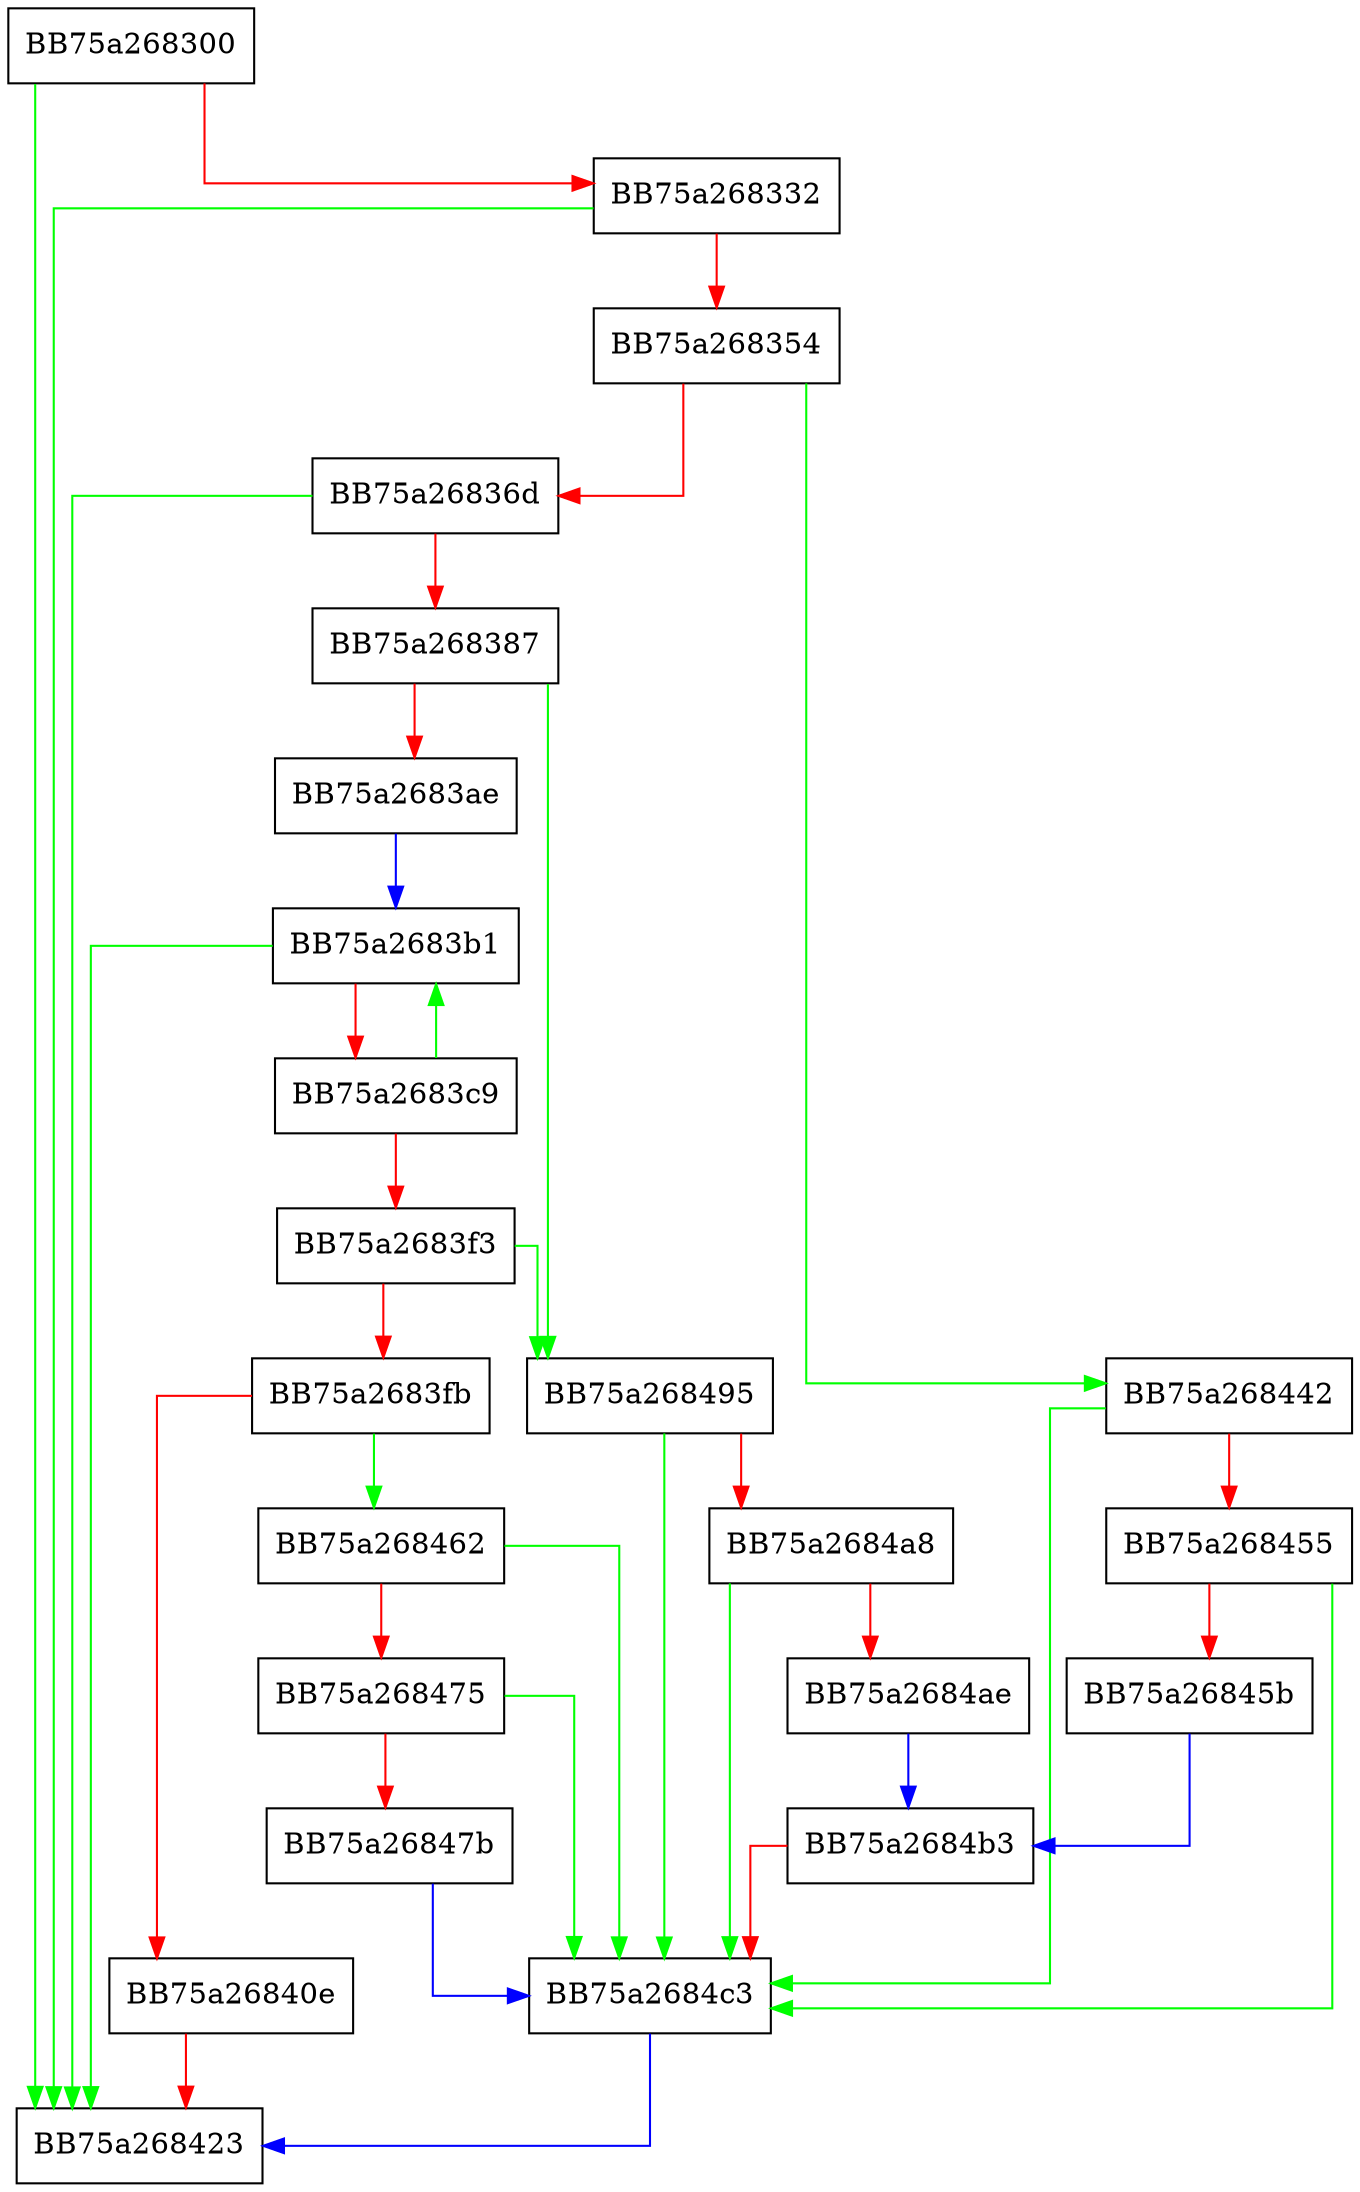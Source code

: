 digraph ReadBlockHeader {
  node [shape="box"];
  graph [splines=ortho];
  BB75a268300 -> BB75a268423 [color="green"];
  BB75a268300 -> BB75a268332 [color="red"];
  BB75a268332 -> BB75a268423 [color="green"];
  BB75a268332 -> BB75a268354 [color="red"];
  BB75a268354 -> BB75a268442 [color="green"];
  BB75a268354 -> BB75a26836d [color="red"];
  BB75a26836d -> BB75a268423 [color="green"];
  BB75a26836d -> BB75a268387 [color="red"];
  BB75a268387 -> BB75a268495 [color="green"];
  BB75a268387 -> BB75a2683ae [color="red"];
  BB75a2683ae -> BB75a2683b1 [color="blue"];
  BB75a2683b1 -> BB75a268423 [color="green"];
  BB75a2683b1 -> BB75a2683c9 [color="red"];
  BB75a2683c9 -> BB75a2683b1 [color="green"];
  BB75a2683c9 -> BB75a2683f3 [color="red"];
  BB75a2683f3 -> BB75a268495 [color="green"];
  BB75a2683f3 -> BB75a2683fb [color="red"];
  BB75a2683fb -> BB75a268462 [color="green"];
  BB75a2683fb -> BB75a26840e [color="red"];
  BB75a26840e -> BB75a268423 [color="red"];
  BB75a268442 -> BB75a2684c3 [color="green"];
  BB75a268442 -> BB75a268455 [color="red"];
  BB75a268455 -> BB75a2684c3 [color="green"];
  BB75a268455 -> BB75a26845b [color="red"];
  BB75a26845b -> BB75a2684b3 [color="blue"];
  BB75a268462 -> BB75a2684c3 [color="green"];
  BB75a268462 -> BB75a268475 [color="red"];
  BB75a268475 -> BB75a2684c3 [color="green"];
  BB75a268475 -> BB75a26847b [color="red"];
  BB75a26847b -> BB75a2684c3 [color="blue"];
  BB75a268495 -> BB75a2684c3 [color="green"];
  BB75a268495 -> BB75a2684a8 [color="red"];
  BB75a2684a8 -> BB75a2684c3 [color="green"];
  BB75a2684a8 -> BB75a2684ae [color="red"];
  BB75a2684ae -> BB75a2684b3 [color="blue"];
  BB75a2684b3 -> BB75a2684c3 [color="red"];
  BB75a2684c3 -> BB75a268423 [color="blue"];
}